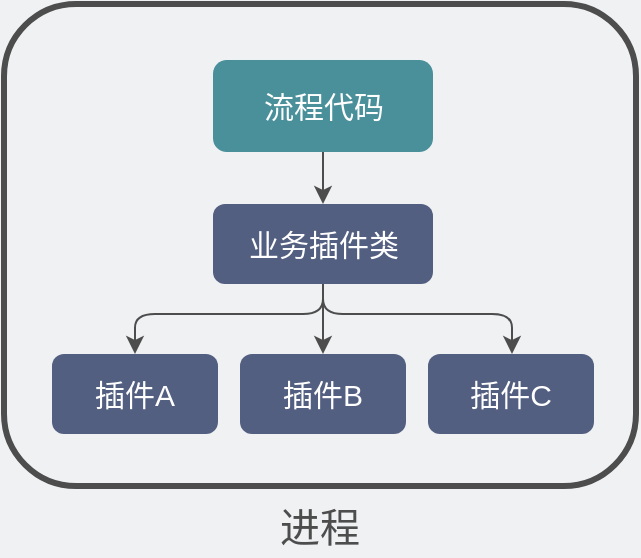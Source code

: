 <mxfile version="21.1.1" type="github">
  <diagram id="3228e29e-7158-1315-38df-8450db1d8a1d" name="Page-1">
    <mxGraphModel dx="378" dy="570" grid="0" gridSize="10" guides="1" tooltips="1" connect="1" arrows="1" fold="1" page="1" pageScale="1" pageWidth="500" pageHeight="300" background="#EFF1F3" math="0" shadow="0">
      <root>
        <mxCell id="0" />
        <mxCell id="1" parent="0" />
        <mxCell id="gtEBLCzJjPlnCHzpFEhx-2" value="" style="rounded=1;whiteSpace=wrap;html=1;fillColor=none;strokeColor=#4D4D4D;strokeWidth=3;" parent="1" vertex="1">
          <mxGeometry x="92" y="17" width="316" height="241" as="geometry" />
        </mxCell>
        <mxCell id="gtEBLCzJjPlnCHzpFEhx-3" value="&lt;font color=&quot;#4d4d4d&quot; style=&quot;font-size: 20px;&quot;&gt;进程&lt;/font&gt;" style="text;html=1;strokeColor=none;fillColor=none;align=center;verticalAlign=middle;whiteSpace=wrap;rounded=0;" parent="1" vertex="1">
          <mxGeometry x="220" y="263" width="60" height="30" as="geometry" />
        </mxCell>
        <mxCell id="vj9xcQSg3h8_btYf-uwn-8" style="edgeStyle=orthogonalEdgeStyle;rounded=0;orthogonalLoop=1;jettySize=auto;html=1;exitX=0.5;exitY=1;exitDx=0;exitDy=0;entryX=0.5;entryY=0;entryDx=0;entryDy=0;strokeColor=#4D4D4D;" parent="1" source="gtEBLCzJjPlnCHzpFEhx-6" target="gtEBLCzJjPlnCHzpFEhx-8" edge="1">
          <mxGeometry relative="1" as="geometry" />
        </mxCell>
        <mxCell id="gtEBLCzJjPlnCHzpFEhx-6" value="&lt;font style=&quot;font-size: 15px;&quot; color=&quot;#ffffff&quot;&gt;流程代码&lt;/font&gt;" style="rounded=1;whiteSpace=wrap;html=1;fillColor=#4A909B;strokeColor=none;strokeWidth=3;" parent="1" vertex="1">
          <mxGeometry x="196.5" y="45" width="110" height="46" as="geometry" />
        </mxCell>
        <mxCell id="vj9xcQSg3h8_btYf-uwn-5" style="edgeStyle=orthogonalEdgeStyle;rounded=0;orthogonalLoop=1;jettySize=auto;html=1;exitX=0.5;exitY=1;exitDx=0;exitDy=0;entryX=0.5;entryY=0;entryDx=0;entryDy=0;strokeColor=#4D4D4D;" parent="1" source="gtEBLCzJjPlnCHzpFEhx-8" target="vj9xcQSg3h8_btYf-uwn-2" edge="1">
          <mxGeometry relative="1" as="geometry" />
        </mxCell>
        <mxCell id="vj9xcQSg3h8_btYf-uwn-6" style="edgeStyle=orthogonalEdgeStyle;rounded=1;orthogonalLoop=1;jettySize=auto;html=1;exitX=0.5;exitY=1;exitDx=0;exitDy=0;entryX=0.5;entryY=0;entryDx=0;entryDy=0;strokeColor=#4D4D4D;" parent="1" source="gtEBLCzJjPlnCHzpFEhx-8" target="vj9xcQSg3h8_btYf-uwn-1" edge="1">
          <mxGeometry relative="1" as="geometry">
            <Array as="points">
              <mxPoint x="252" y="172" />
              <mxPoint x="158" y="172" />
            </Array>
          </mxGeometry>
        </mxCell>
        <mxCell id="vj9xcQSg3h8_btYf-uwn-7" style="edgeStyle=orthogonalEdgeStyle;rounded=1;orthogonalLoop=1;jettySize=auto;html=1;exitX=0.5;exitY=1;exitDx=0;exitDy=0;strokeColor=#4D4D4D;" parent="1" source="gtEBLCzJjPlnCHzpFEhx-8" target="vj9xcQSg3h8_btYf-uwn-3" edge="1">
          <mxGeometry relative="1" as="geometry">
            <Array as="points">
              <mxPoint x="252" y="172" />
              <mxPoint x="346" y="172" />
            </Array>
          </mxGeometry>
        </mxCell>
        <mxCell id="gtEBLCzJjPlnCHzpFEhx-8" value="&lt;font color=&quot;#ffffff&quot;&gt;&lt;span style=&quot;font-size: 15px;&quot;&gt;业务插件类&lt;/span&gt;&lt;/font&gt;" style="rounded=1;whiteSpace=wrap;html=1;fillColor=#535F80;strokeColor=none;strokeWidth=3;" parent="1" vertex="1">
          <mxGeometry x="196.5" y="117" width="110" height="40" as="geometry" />
        </mxCell>
        <mxCell id="vj9xcQSg3h8_btYf-uwn-1" value="&lt;font color=&quot;#ffffff&quot;&gt;&lt;span style=&quot;font-size: 15px;&quot;&gt;插件A&lt;/span&gt;&lt;/font&gt;" style="rounded=1;whiteSpace=wrap;html=1;fillColor=#535F80;strokeColor=none;strokeWidth=3;" parent="1" vertex="1">
          <mxGeometry x="116" y="192" width="83" height="40" as="geometry" />
        </mxCell>
        <mxCell id="vj9xcQSg3h8_btYf-uwn-2" value="&lt;font color=&quot;#ffffff&quot;&gt;&lt;span style=&quot;font-size: 15px;&quot;&gt;插件B&lt;/span&gt;&lt;/font&gt;" style="rounded=1;whiteSpace=wrap;html=1;fillColor=#535F80;strokeColor=none;strokeWidth=3;" parent="1" vertex="1">
          <mxGeometry x="210" y="192" width="83" height="40" as="geometry" />
        </mxCell>
        <mxCell id="vj9xcQSg3h8_btYf-uwn-3" value="&lt;font color=&quot;#ffffff&quot;&gt;&lt;span style=&quot;font-size: 15px;&quot;&gt;插件C&lt;/span&gt;&lt;/font&gt;" style="rounded=1;whiteSpace=wrap;html=1;fillColor=#535F80;strokeColor=none;strokeWidth=3;" parent="1" vertex="1">
          <mxGeometry x="304" y="192" width="83" height="40" as="geometry" />
        </mxCell>
      </root>
    </mxGraphModel>
  </diagram>
</mxfile>
